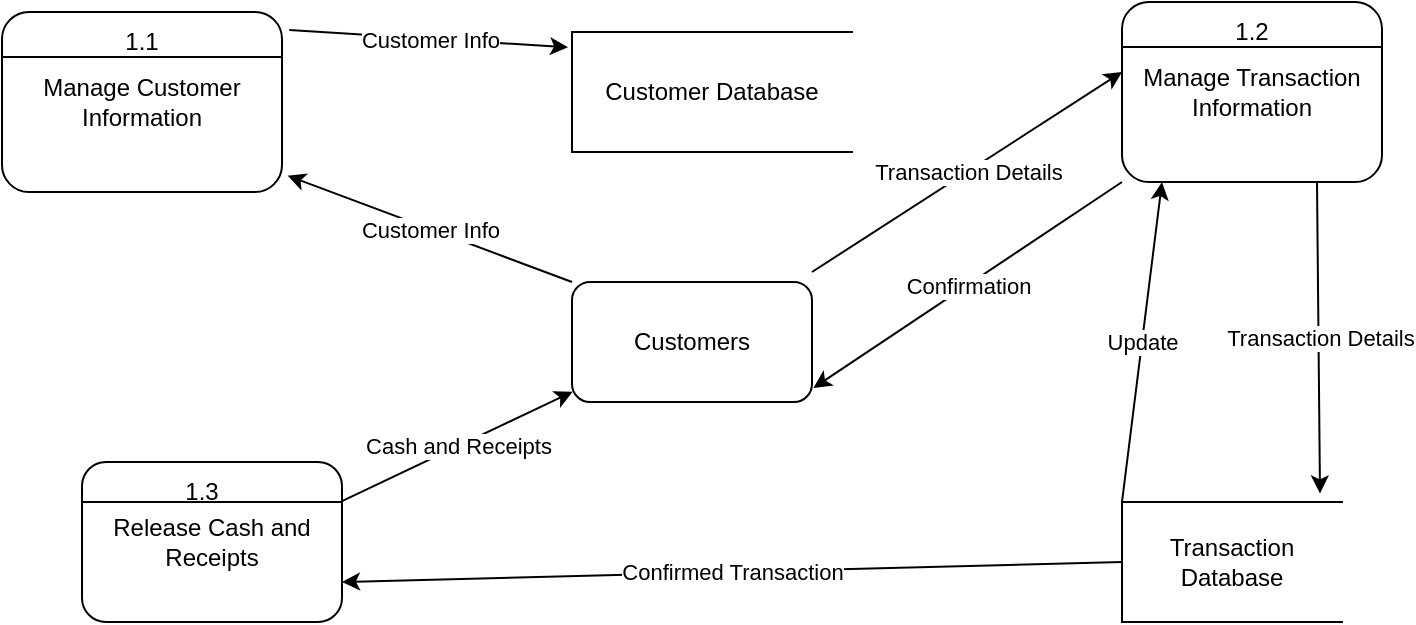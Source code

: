 <mxfile version="26.0.11">
  <diagram name="Page-1" id="9QmxGrDnfrXztBY2H8Ht">
    <mxGraphModel grid="1" page="1" gridSize="10" guides="1" tooltips="1" connect="1" arrows="1" fold="1" pageScale="1" pageWidth="850" pageHeight="1100" math="0" shadow="0">
      <root>
        <mxCell id="0" />
        <mxCell id="1" parent="0" />
        <mxCell id="LOl-UYX_HxrQlP2uvrO0-2" value="Customer Database" style="shape=partialRectangle;whiteSpace=wrap;html=1;bottom=1;right=1;left=1;top=0;fillColor=none;routingCenterX=-0.5;direction=south;" vertex="1" parent="1">
          <mxGeometry x="365" y="175" width="140" height="60" as="geometry" />
        </mxCell>
        <mxCell id="LOl-UYX_HxrQlP2uvrO0-3" value="Manage Customer Information" style="rounded=1;whiteSpace=wrap;html=1;" vertex="1" parent="1">
          <mxGeometry x="80" y="165" width="140" height="90" as="geometry" />
        </mxCell>
        <mxCell id="LOl-UYX_HxrQlP2uvrO0-4" value="" style="endArrow=none;html=1;rounded=0;entryX=1;entryY=0.25;entryDx=0;entryDy=0;exitX=0;exitY=0.25;exitDx=0;exitDy=0;" edge="1" parent="1" source="LOl-UYX_HxrQlP2uvrO0-3" target="LOl-UYX_HxrQlP2uvrO0-3">
          <mxGeometry width="50" height="50" relative="1" as="geometry">
            <mxPoint x="400" y="290" as="sourcePoint" />
            <mxPoint x="450" y="240" as="targetPoint" />
          </mxGeometry>
        </mxCell>
        <mxCell id="LOl-UYX_HxrQlP2uvrO0-5" value="1.1" style="text;html=1;align=center;verticalAlign=middle;whiteSpace=wrap;rounded=0;" vertex="1" parent="1">
          <mxGeometry x="120" y="165" width="60" height="30" as="geometry" />
        </mxCell>
        <mxCell id="LOl-UYX_HxrQlP2uvrO0-6" value="Manage Transaction Information" style="rounded=1;whiteSpace=wrap;html=1;" vertex="1" parent="1">
          <mxGeometry x="640" y="160" width="130" height="90" as="geometry" />
        </mxCell>
        <mxCell id="LOl-UYX_HxrQlP2uvrO0-7" value="" style="endArrow=none;html=1;rounded=0;entryX=1;entryY=0.25;entryDx=0;entryDy=0;exitX=0;exitY=0.25;exitDx=0;exitDy=0;" edge="1" parent="1" source="LOl-UYX_HxrQlP2uvrO0-6" target="LOl-UYX_HxrQlP2uvrO0-6">
          <mxGeometry width="50" height="50" relative="1" as="geometry">
            <mxPoint x="400" y="290" as="sourcePoint" />
            <mxPoint x="450" y="240" as="targetPoint" />
          </mxGeometry>
        </mxCell>
        <mxCell id="LOl-UYX_HxrQlP2uvrO0-8" value="1.2" style="text;html=1;align=center;verticalAlign=middle;whiteSpace=wrap;rounded=0;" vertex="1" parent="1">
          <mxGeometry x="675" y="160" width="60" height="30" as="geometry" />
        </mxCell>
        <mxCell id="LOl-UYX_HxrQlP2uvrO0-9" value="" style="endArrow=classic;html=1;rounded=0;entryX=0.127;entryY=1.014;entryDx=0;entryDy=0;exitX=1.026;exitY=0.1;exitDx=0;exitDy=0;exitPerimeter=0;entryPerimeter=0;" edge="1" parent="1" source="LOl-UYX_HxrQlP2uvrO0-3" target="LOl-UYX_HxrQlP2uvrO0-2">
          <mxGeometry relative="1" as="geometry">
            <mxPoint x="190" y="110" as="sourcePoint" />
            <mxPoint x="290" y="110" as="targetPoint" />
          </mxGeometry>
        </mxCell>
        <mxCell id="LOl-UYX_HxrQlP2uvrO0-10" value="Customer Info" style="edgeLabel;resizable=0;html=1;;align=center;verticalAlign=middle;" connectable="0" vertex="1" parent="LOl-UYX_HxrQlP2uvrO0-9">
          <mxGeometry relative="1" as="geometry" />
        </mxCell>
        <mxCell id="LOl-UYX_HxrQlP2uvrO0-11" value="Customers" style="rounded=1;whiteSpace=wrap;html=1;" vertex="1" parent="1">
          <mxGeometry x="365" y="300" width="120" height="60" as="geometry" />
        </mxCell>
        <mxCell id="LOl-UYX_HxrQlP2uvrO0-12" value="" style="endArrow=classic;html=1;rounded=0;entryX=1.02;entryY=0.909;entryDx=0;entryDy=0;entryPerimeter=0;exitX=0;exitY=0;exitDx=0;exitDy=0;" edge="1" parent="1" source="LOl-UYX_HxrQlP2uvrO0-11" target="LOl-UYX_HxrQlP2uvrO0-3">
          <mxGeometry relative="1" as="geometry">
            <mxPoint x="220" y="310" as="sourcePoint" />
            <mxPoint x="320" y="310" as="targetPoint" />
          </mxGeometry>
        </mxCell>
        <mxCell id="LOl-UYX_HxrQlP2uvrO0-13" value="Customer Info" style="edgeLabel;resizable=0;html=1;;align=center;verticalAlign=middle;" connectable="0" vertex="1" parent="LOl-UYX_HxrQlP2uvrO0-12">
          <mxGeometry relative="1" as="geometry" />
        </mxCell>
        <mxCell id="LOl-UYX_HxrQlP2uvrO0-14" value="" style="endArrow=classic;html=1;rounded=0;exitX=0.875;exitY=0;exitDx=0;exitDy=0;exitPerimeter=0;" edge="1" parent="1">
          <mxGeometry relative="1" as="geometry">
            <mxPoint x="485" y="295" as="sourcePoint" />
            <mxPoint x="640" y="195" as="targetPoint" />
          </mxGeometry>
        </mxCell>
        <mxCell id="LOl-UYX_HxrQlP2uvrO0-15" value="Transaction Details" style="edgeLabel;resizable=0;html=1;;align=center;verticalAlign=middle;" connectable="0" vertex="1" parent="LOl-UYX_HxrQlP2uvrO0-14">
          <mxGeometry relative="1" as="geometry" />
        </mxCell>
        <mxCell id="LOl-UYX_HxrQlP2uvrO0-18" value="" style="endArrow=classic;html=1;rounded=0;exitX=0;exitY=1;exitDx=0;exitDy=0;entryX=1.006;entryY=0.883;entryDx=0;entryDy=0;entryPerimeter=0;" edge="1" parent="1" source="LOl-UYX_HxrQlP2uvrO0-6" target="LOl-UYX_HxrQlP2uvrO0-11">
          <mxGeometry relative="1" as="geometry">
            <mxPoint x="460" y="350" as="sourcePoint" />
            <mxPoint x="560" y="350" as="targetPoint" />
          </mxGeometry>
        </mxCell>
        <mxCell id="LOl-UYX_HxrQlP2uvrO0-19" value="Confirmation" style="edgeLabel;resizable=0;html=1;;align=center;verticalAlign=middle;" connectable="0" vertex="1" parent="LOl-UYX_HxrQlP2uvrO0-18">
          <mxGeometry relative="1" as="geometry" />
        </mxCell>
        <mxCell id="LOl-UYX_HxrQlP2uvrO0-20" value="Release Cash and Receipts" style="rounded=1;whiteSpace=wrap;html=1;" vertex="1" parent="1">
          <mxGeometry x="120" y="390" width="130" height="80" as="geometry" />
        </mxCell>
        <mxCell id="LOl-UYX_HxrQlP2uvrO0-21" value="" style="endArrow=none;html=1;rounded=0;exitX=0;exitY=0.25;exitDx=0;exitDy=0;entryX=1;entryY=0.25;entryDx=0;entryDy=0;" edge="1" parent="1" source="LOl-UYX_HxrQlP2uvrO0-20" target="LOl-UYX_HxrQlP2uvrO0-20">
          <mxGeometry width="50" height="50" relative="1" as="geometry">
            <mxPoint x="120" y="450" as="sourcePoint" />
            <mxPoint x="210" y="416" as="targetPoint" />
          </mxGeometry>
        </mxCell>
        <mxCell id="LOl-UYX_HxrQlP2uvrO0-22" value="1.3" style="text;html=1;align=center;verticalAlign=middle;whiteSpace=wrap;rounded=0;" vertex="1" parent="1">
          <mxGeometry x="150" y="390" width="60" height="30" as="geometry" />
        </mxCell>
        <mxCell id="LOl-UYX_HxrQlP2uvrO0-25" value="Transaction Database" style="shape=partialRectangle;whiteSpace=wrap;html=1;bottom=1;right=1;left=1;top=0;fillColor=none;routingCenterX=-0.5;direction=south;" vertex="1" parent="1">
          <mxGeometry x="640" y="410" width="110" height="60" as="geometry" />
        </mxCell>
        <mxCell id="LOl-UYX_HxrQlP2uvrO0-26" value="" style="endArrow=classic;html=1;rounded=0;entryX=0.003;entryY=0.914;entryDx=0;entryDy=0;entryPerimeter=0;" edge="1" parent="1" target="LOl-UYX_HxrQlP2uvrO0-11">
          <mxGeometry relative="1" as="geometry">
            <mxPoint x="250" y="409.58" as="sourcePoint" />
            <mxPoint x="350" y="409.58" as="targetPoint" />
          </mxGeometry>
        </mxCell>
        <mxCell id="LOl-UYX_HxrQlP2uvrO0-27" value="Cash and Receipts" style="edgeLabel;resizable=0;html=1;;align=center;verticalAlign=middle;" connectable="0" vertex="1" parent="LOl-UYX_HxrQlP2uvrO0-26">
          <mxGeometry relative="1" as="geometry" />
        </mxCell>
        <mxCell id="LOl-UYX_HxrQlP2uvrO0-30" value="" style="endArrow=classic;html=1;rounded=0;entryX=0.25;entryY=1;entryDx=0;entryDy=0;exitX=0;exitY=0.75;exitDx=0;exitDy=0;" edge="1" parent="1">
          <mxGeometry relative="1" as="geometry">
            <mxPoint x="640" y="410" as="sourcePoint" />
            <mxPoint x="660" y="250" as="targetPoint" />
          </mxGeometry>
        </mxCell>
        <mxCell id="LOl-UYX_HxrQlP2uvrO0-31" value="Update" style="edgeLabel;resizable=0;html=1;;align=center;verticalAlign=middle;" connectable="0" vertex="1" parent="LOl-UYX_HxrQlP2uvrO0-30">
          <mxGeometry relative="1" as="geometry" />
        </mxCell>
        <mxCell id="LOl-UYX_HxrQlP2uvrO0-32" value="" style="endArrow=classic;html=1;rounded=0;exitX=0.75;exitY=1;exitDx=0;exitDy=0;entryX=-0.071;entryY=0.1;entryDx=0;entryDy=0;entryPerimeter=0;" edge="1" parent="1" source="LOl-UYX_HxrQlP2uvrO0-6" target="LOl-UYX_HxrQlP2uvrO0-25">
          <mxGeometry relative="1" as="geometry">
            <mxPoint x="720" y="310" as="sourcePoint" />
            <mxPoint x="820" y="310" as="targetPoint" />
          </mxGeometry>
        </mxCell>
        <mxCell id="LOl-UYX_HxrQlP2uvrO0-33" value="Transaction Details" style="edgeLabel;resizable=0;html=1;;align=center;verticalAlign=middle;" connectable="0" vertex="1" parent="LOl-UYX_HxrQlP2uvrO0-32">
          <mxGeometry relative="1" as="geometry" />
        </mxCell>
        <mxCell id="LOl-UYX_HxrQlP2uvrO0-34" value="" style="endArrow=classic;html=1;rounded=0;exitX=0.5;exitY=1;exitDx=0;exitDy=0;entryX=1;entryY=0.75;entryDx=0;entryDy=0;" edge="1" parent="1" source="LOl-UYX_HxrQlP2uvrO0-25" target="LOl-UYX_HxrQlP2uvrO0-20">
          <mxGeometry relative="1" as="geometry">
            <mxPoint x="490" y="429.38" as="sourcePoint" />
            <mxPoint x="590" y="429.38" as="targetPoint" />
          </mxGeometry>
        </mxCell>
        <mxCell id="LOl-UYX_HxrQlP2uvrO0-35" value="Confirmed Transaction" style="edgeLabel;resizable=0;html=1;;align=center;verticalAlign=middle;" connectable="0" vertex="1" parent="LOl-UYX_HxrQlP2uvrO0-34">
          <mxGeometry relative="1" as="geometry" />
        </mxCell>
      </root>
    </mxGraphModel>
  </diagram>
</mxfile>
